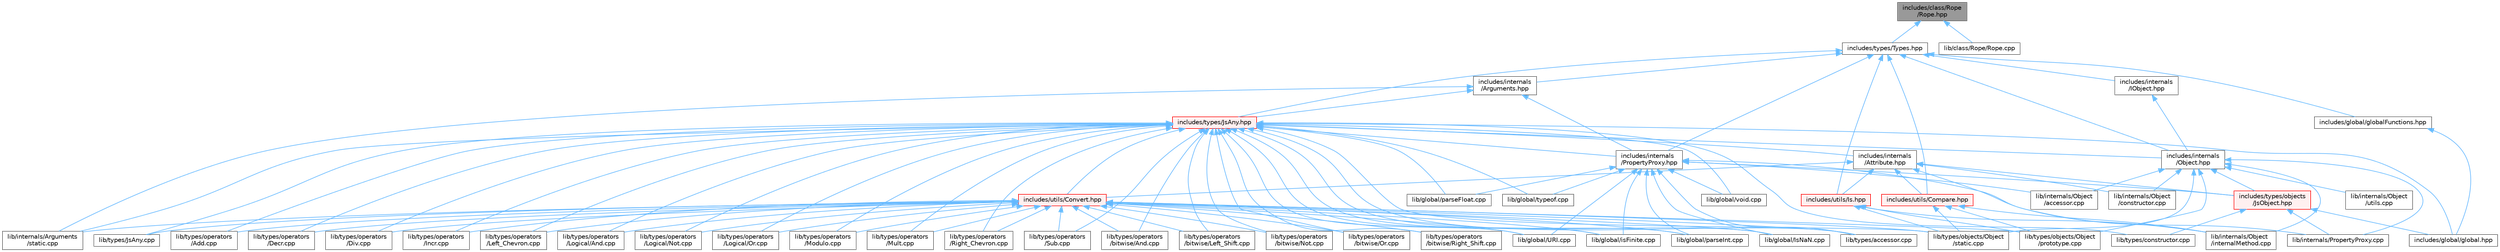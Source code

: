 digraph "includes/class/Rope/Rope.hpp"
{
 // LATEX_PDF_SIZE
  bgcolor="transparent";
  edge [fontname=Helvetica,fontsize=10,labelfontname=Helvetica,labelfontsize=10];
  node [fontname=Helvetica,fontsize=10,shape=box,height=0.2,width=0.4];
  Node1 [id="Node000001",label="includes/class/Rope\l/Rope.hpp",height=0.2,width=0.4,color="gray40", fillcolor="grey60", style="filled", fontcolor="black",tooltip=" "];
  Node1 -> Node2 [id="edge1_Node000001_Node000002",dir="back",color="steelblue1",style="solid",tooltip=" "];
  Node2 [id="Node000002",label="includes/types/Types.hpp",height=0.2,width=0.4,color="grey40", fillcolor="white", style="filled",URL="$Types_8hpp.html",tooltip=" "];
  Node2 -> Node3 [id="edge2_Node000002_Node000003",dir="back",color="steelblue1",style="solid",tooltip=" "];
  Node3 [id="Node000003",label="includes/global/globalFunctions.hpp",height=0.2,width=0.4,color="grey40", fillcolor="white", style="filled",URL="$globalFunctions_8hpp.html",tooltip=" "];
  Node3 -> Node4 [id="edge3_Node000003_Node000004",dir="back",color="steelblue1",style="solid",tooltip=" "];
  Node4 [id="Node000004",label="includes/global/global.hpp",height=0.2,width=0.4,color="grey40", fillcolor="white", style="filled",URL="$global_8hpp.html",tooltip=" "];
  Node2 -> Node5 [id="edge4_Node000002_Node000005",dir="back",color="steelblue1",style="solid",tooltip=" "];
  Node5 [id="Node000005",label="includes/internals\l/Arguments.hpp",height=0.2,width=0.4,color="grey40", fillcolor="white", style="filled",URL="$Arguments_8hpp.html",tooltip=" "];
  Node5 -> Node6 [id="edge5_Node000005_Node000006",dir="back",color="steelblue1",style="solid",tooltip=" "];
  Node6 [id="Node000006",label="includes/internals\l/PropertyProxy.hpp",height=0.2,width=0.4,color="grey40", fillcolor="white", style="filled",URL="$PropertyProxy_8hpp.html",tooltip=" "];
  Node6 -> Node7 [id="edge6_Node000006_Node000007",dir="back",color="steelblue1",style="solid",tooltip=" "];
  Node7 [id="Node000007",label="includes/types/objects\l/JsObject.hpp",height=0.2,width=0.4,color="red", fillcolor="#FFF0F0", style="filled",URL="$JsObject_8hpp.html",tooltip=" "];
  Node7 -> Node4 [id="edge7_Node000007_Node000004",dir="back",color="steelblue1",style="solid",tooltip=" "];
  Node7 -> Node15 [id="edge8_Node000007_Node000015",dir="back",color="steelblue1",style="solid",tooltip=" "];
  Node15 [id="Node000015",label="lib/internals/PropertyProxy.cpp",height=0.2,width=0.4,color="grey40", fillcolor="white", style="filled",URL="$PropertyProxy_8cpp.html",tooltip=" "];
  Node7 -> Node16 [id="edge9_Node000007_Node000016",dir="back",color="steelblue1",style="solid",tooltip=" "];
  Node16 [id="Node000016",label="lib/types/constructor.cpp",height=0.2,width=0.4,color="grey40", fillcolor="white", style="filled",URL="$types_2constructor_8cpp.html",tooltip=" "];
  Node6 -> Node22 [id="edge10_Node000006_Node000022",dir="back",color="steelblue1",style="solid",tooltip=" "];
  Node22 [id="Node000022",label="lib/global/IsNaN.cpp",height=0.2,width=0.4,color="grey40", fillcolor="white", style="filled",URL="$IsNaN_8cpp.html",tooltip=" "];
  Node6 -> Node23 [id="edge11_Node000006_Node000023",dir="back",color="steelblue1",style="solid",tooltip=" "];
  Node23 [id="Node000023",label="lib/global/URI.cpp",height=0.2,width=0.4,color="grey40", fillcolor="white", style="filled",URL="$URI_8cpp.html",tooltip=" "];
  Node6 -> Node24 [id="edge12_Node000006_Node000024",dir="back",color="steelblue1",style="solid",tooltip=" "];
  Node24 [id="Node000024",label="lib/global/isFinite.cpp",height=0.2,width=0.4,color="grey40", fillcolor="white", style="filled",URL="$isFinite_8cpp.html",tooltip=" "];
  Node6 -> Node25 [id="edge13_Node000006_Node000025",dir="back",color="steelblue1",style="solid",tooltip=" "];
  Node25 [id="Node000025",label="lib/global/parseFloat.cpp",height=0.2,width=0.4,color="grey40", fillcolor="white", style="filled",URL="$parseFloat_8cpp.html",tooltip=" "];
  Node6 -> Node26 [id="edge14_Node000006_Node000026",dir="back",color="steelblue1",style="solid",tooltip=" "];
  Node26 [id="Node000026",label="lib/global/parseInt.cpp",height=0.2,width=0.4,color="grey40", fillcolor="white", style="filled",URL="$parseInt_8cpp.html",tooltip=" "];
  Node6 -> Node27 [id="edge15_Node000006_Node000027",dir="back",color="steelblue1",style="solid",tooltip=" "];
  Node27 [id="Node000027",label="lib/global/typeof.cpp",height=0.2,width=0.4,color="grey40", fillcolor="white", style="filled",URL="$typeof_8cpp.html",tooltip=" "];
  Node6 -> Node28 [id="edge16_Node000006_Node000028",dir="back",color="steelblue1",style="solid",tooltip=" "];
  Node28 [id="Node000028",label="lib/global/void.cpp",height=0.2,width=0.4,color="grey40", fillcolor="white", style="filled",URL="$void_8cpp.html",tooltip=" "];
  Node6 -> Node29 [id="edge17_Node000006_Node000029",dir="back",color="steelblue1",style="solid",tooltip=" "];
  Node29 [id="Node000029",label="lib/internals/Object\l/accessor.cpp",height=0.2,width=0.4,color="grey40", fillcolor="white", style="filled",URL="$internals_2Object_2accessor_8cpp.html",tooltip=" "];
  Node6 -> Node15 [id="edge18_Node000006_Node000015",dir="back",color="steelblue1",style="solid",tooltip=" "];
  Node6 -> Node10 [id="edge19_Node000006_Node000010",dir="back",color="steelblue1",style="solid",tooltip=" "];
  Node10 [id="Node000010",label="lib/types/accessor.cpp",height=0.2,width=0.4,color="grey40", fillcolor="white", style="filled",URL="$types_2accessor_8cpp.html",tooltip=" "];
  Node5 -> Node30 [id="edge20_Node000005_Node000030",dir="back",color="steelblue1",style="solid",tooltip=" "];
  Node30 [id="Node000030",label="includes/types/JsAny.hpp",height=0.2,width=0.4,color="red", fillcolor="#FFF0F0", style="filled",URL="$JsAny_8hpp.html",tooltip=" "];
  Node30 -> Node4 [id="edge21_Node000030_Node000004",dir="back",color="steelblue1",style="solid",tooltip=" "];
  Node30 -> Node31 [id="edge22_Node000030_Node000031",dir="back",color="steelblue1",style="solid",tooltip=" "];
  Node31 [id="Node000031",label="includes/internals\l/Attribute.hpp",height=0.2,width=0.4,color="grey40", fillcolor="white", style="filled",URL="$Attribute_8hpp.html",tooltip=" "];
  Node31 -> Node7 [id="edge23_Node000031_Node000007",dir="back",color="steelblue1",style="solid",tooltip=" "];
  Node31 -> Node32 [id="edge24_Node000031_Node000032",dir="back",color="steelblue1",style="solid",tooltip=" "];
  Node32 [id="Node000032",label="includes/utils/Compare.hpp",height=0.2,width=0.4,color="red", fillcolor="#FFF0F0", style="filled",URL="$Compare_8hpp.html",tooltip=" "];
  Node32 -> Node33 [id="edge25_Node000032_Node000033",dir="back",color="steelblue1",style="solid",tooltip=" "];
  Node33 [id="Node000033",label="lib/internals/Object\l/internalMethod.cpp",height=0.2,width=0.4,color="grey40", fillcolor="white", style="filled",URL="$internalMethod_8cpp.html",tooltip=" "];
  Node32 -> Node13 [id="edge26_Node000032_Node000013",dir="back",color="steelblue1",style="solid",tooltip=" "];
  Node13 [id="Node000013",label="lib/types/objects/Object\l/prototype.cpp",height=0.2,width=0.4,color="grey40", fillcolor="white", style="filled",URL="$prototype_8cpp.html",tooltip=" "];
  Node32 -> Node14 [id="edge27_Node000032_Node000014",dir="back",color="steelblue1",style="solid",tooltip=" "];
  Node14 [id="Node000014",label="lib/types/objects/Object\l/static.cpp",height=0.2,width=0.4,color="grey40", fillcolor="white", style="filled",URL="$types_2objects_2Object_2static_8cpp.html",tooltip=" "];
  Node31 -> Node35 [id="edge28_Node000031_Node000035",dir="back",color="steelblue1",style="solid",tooltip=" "];
  Node35 [id="Node000035",label="includes/utils/Convert.hpp",height=0.2,width=0.4,color="red", fillcolor="#FFF0F0", style="filled",URL="$Convert_8hpp.html",tooltip=" "];
  Node35 -> Node22 [id="edge29_Node000035_Node000022",dir="back",color="steelblue1",style="solid",tooltip=" "];
  Node35 -> Node23 [id="edge30_Node000035_Node000023",dir="back",color="steelblue1",style="solid",tooltip=" "];
  Node35 -> Node24 [id="edge31_Node000035_Node000024",dir="back",color="steelblue1",style="solid",tooltip=" "];
  Node35 -> Node26 [id="edge32_Node000035_Node000026",dir="back",color="steelblue1",style="solid",tooltip=" "];
  Node35 -> Node9 [id="edge33_Node000035_Node000009",dir="back",color="steelblue1",style="solid",tooltip=" "];
  Node9 [id="Node000009",label="lib/internals/Arguments\l/static.cpp",height=0.2,width=0.4,color="grey40", fillcolor="white", style="filled",URL="$internals_2Arguments_2static_8cpp.html",tooltip=" "];
  Node35 -> Node36 [id="edge34_Node000035_Node000036",dir="back",color="steelblue1",style="solid",tooltip=" "];
  Node36 [id="Node000036",label="lib/types/JsAny.cpp",height=0.2,width=0.4,color="grey40", fillcolor="white", style="filled",URL="$JsAny_8cpp.html",tooltip=" "];
  Node35 -> Node10 [id="edge35_Node000035_Node000010",dir="back",color="steelblue1",style="solid",tooltip=" "];
  Node35 -> Node13 [id="edge36_Node000035_Node000013",dir="back",color="steelblue1",style="solid",tooltip=" "];
  Node35 -> Node14 [id="edge37_Node000035_Node000014",dir="back",color="steelblue1",style="solid",tooltip=" "];
  Node35 -> Node37 [id="edge38_Node000035_Node000037",dir="back",color="steelblue1",style="solid",tooltip=" "];
  Node37 [id="Node000037",label="lib/types/operators\l/Add.cpp",height=0.2,width=0.4,color="grey40", fillcolor="white", style="filled",URL="$Add_8cpp.html",tooltip=" "];
  Node35 -> Node38 [id="edge39_Node000035_Node000038",dir="back",color="steelblue1",style="solid",tooltip=" "];
  Node38 [id="Node000038",label="lib/types/operators\l/Decr.cpp",height=0.2,width=0.4,color="grey40", fillcolor="white", style="filled",URL="$Decr_8cpp.html",tooltip=" "];
  Node35 -> Node39 [id="edge40_Node000035_Node000039",dir="back",color="steelblue1",style="solid",tooltip=" "];
  Node39 [id="Node000039",label="lib/types/operators\l/Div.cpp",height=0.2,width=0.4,color="grey40", fillcolor="white", style="filled",URL="$Div_8cpp.html",tooltip=" "];
  Node35 -> Node40 [id="edge41_Node000035_Node000040",dir="back",color="steelblue1",style="solid",tooltip=" "];
  Node40 [id="Node000040",label="lib/types/operators\l/Incr.cpp",height=0.2,width=0.4,color="grey40", fillcolor="white", style="filled",URL="$Incr_8cpp.html",tooltip=" "];
  Node35 -> Node41 [id="edge42_Node000035_Node000041",dir="back",color="steelblue1",style="solid",tooltip=" "];
  Node41 [id="Node000041",label="lib/types/operators\l/Left_Chevron.cpp",height=0.2,width=0.4,color="grey40", fillcolor="white", style="filled",URL="$Left__Chevron_8cpp.html",tooltip=" "];
  Node35 -> Node42 [id="edge43_Node000035_Node000042",dir="back",color="steelblue1",style="solid",tooltip=" "];
  Node42 [id="Node000042",label="lib/types/operators\l/Logical/And.cpp",height=0.2,width=0.4,color="grey40", fillcolor="white", style="filled",URL="$Logical_2And_8cpp.html",tooltip=" "];
  Node35 -> Node43 [id="edge44_Node000035_Node000043",dir="back",color="steelblue1",style="solid",tooltip=" "];
  Node43 [id="Node000043",label="lib/types/operators\l/Logical/Not.cpp",height=0.2,width=0.4,color="grey40", fillcolor="white", style="filled",URL="$Logical_2Not_8cpp.html",tooltip=" "];
  Node35 -> Node44 [id="edge45_Node000035_Node000044",dir="back",color="steelblue1",style="solid",tooltip=" "];
  Node44 [id="Node000044",label="lib/types/operators\l/Logical/Or.cpp",height=0.2,width=0.4,color="grey40", fillcolor="white", style="filled",URL="$Logical_2Or_8cpp.html",tooltip=" "];
  Node35 -> Node45 [id="edge46_Node000035_Node000045",dir="back",color="steelblue1",style="solid",tooltip=" "];
  Node45 [id="Node000045",label="lib/types/operators\l/Modulo.cpp",height=0.2,width=0.4,color="grey40", fillcolor="white", style="filled",URL="$Modulo_8cpp.html",tooltip=" "];
  Node35 -> Node46 [id="edge47_Node000035_Node000046",dir="back",color="steelblue1",style="solid",tooltip=" "];
  Node46 [id="Node000046",label="lib/types/operators\l/Mult.cpp",height=0.2,width=0.4,color="grey40", fillcolor="white", style="filled",URL="$Mult_8cpp.html",tooltip=" "];
  Node35 -> Node47 [id="edge48_Node000035_Node000047",dir="back",color="steelblue1",style="solid",tooltip=" "];
  Node47 [id="Node000047",label="lib/types/operators\l/Right_Chevron.cpp",height=0.2,width=0.4,color="grey40", fillcolor="white", style="filled",URL="$Right__Chevron_8cpp.html",tooltip=" "];
  Node35 -> Node48 [id="edge49_Node000035_Node000048",dir="back",color="steelblue1",style="solid",tooltip=" "];
  Node48 [id="Node000048",label="lib/types/operators\l/Sub.cpp",height=0.2,width=0.4,color="grey40", fillcolor="white", style="filled",URL="$Sub_8cpp.html",tooltip=" "];
  Node35 -> Node49 [id="edge50_Node000035_Node000049",dir="back",color="steelblue1",style="solid",tooltip=" "];
  Node49 [id="Node000049",label="lib/types/operators\l/bitwise/And.cpp",height=0.2,width=0.4,color="grey40", fillcolor="white", style="filled",URL="$bitwise_2And_8cpp.html",tooltip=" "];
  Node35 -> Node50 [id="edge51_Node000035_Node000050",dir="back",color="steelblue1",style="solid",tooltip=" "];
  Node50 [id="Node000050",label="lib/types/operators\l/bitwise/Left_Shift.cpp",height=0.2,width=0.4,color="grey40", fillcolor="white", style="filled",URL="$Left__Shift_8cpp.html",tooltip=" "];
  Node35 -> Node51 [id="edge52_Node000035_Node000051",dir="back",color="steelblue1",style="solid",tooltip=" "];
  Node51 [id="Node000051",label="lib/types/operators\l/bitwise/Not.cpp",height=0.2,width=0.4,color="grey40", fillcolor="white", style="filled",URL="$bitwise_2Not_8cpp.html",tooltip=" "];
  Node35 -> Node52 [id="edge53_Node000035_Node000052",dir="back",color="steelblue1",style="solid",tooltip=" "];
  Node52 [id="Node000052",label="lib/types/operators\l/bitwise/Or.cpp",height=0.2,width=0.4,color="grey40", fillcolor="white", style="filled",URL="$bitwise_2Or_8cpp.html",tooltip=" "];
  Node35 -> Node53 [id="edge54_Node000035_Node000053",dir="back",color="steelblue1",style="solid",tooltip=" "];
  Node53 [id="Node000053",label="lib/types/operators\l/bitwise/Right_Shift.cpp",height=0.2,width=0.4,color="grey40", fillcolor="white", style="filled",URL="$Right__Shift_8cpp.html",tooltip=" "];
  Node31 -> Node60 [id="edge55_Node000031_Node000060",dir="back",color="steelblue1",style="solid",tooltip=" "];
  Node60 [id="Node000060",label="includes/utils/Is.hpp",height=0.2,width=0.4,color="red", fillcolor="#FFF0F0", style="filled",URL="$Is_8hpp.html",tooltip=" "];
  Node60 -> Node33 [id="edge56_Node000060_Node000033",dir="back",color="steelblue1",style="solid",tooltip=" "];
  Node60 -> Node13 [id="edge57_Node000060_Node000013",dir="back",color="steelblue1",style="solid",tooltip=" "];
  Node60 -> Node14 [id="edge58_Node000060_Node000014",dir="back",color="steelblue1",style="solid",tooltip=" "];
  Node31 -> Node61 [id="edge59_Node000031_Node000061",dir="back",color="steelblue1",style="solid",tooltip=" "];
  Node61 [id="Node000061",label="lib/internals/Object\l/constructor.cpp",height=0.2,width=0.4,color="grey40", fillcolor="white", style="filled",URL="$internals_2Object_2constructor_8cpp.html",tooltip=" "];
  Node31 -> Node33 [id="edge60_Node000031_Node000033",dir="back",color="steelblue1",style="solid",tooltip=" "];
  Node30 -> Node62 [id="edge61_Node000030_Node000062",dir="back",color="steelblue1",style="solid",tooltip=" "];
  Node62 [id="Node000062",label="includes/internals\l/Object.hpp",height=0.2,width=0.4,color="grey40", fillcolor="white", style="filled",URL="$Object_8hpp.html",tooltip=" "];
  Node62 -> Node7 [id="edge62_Node000062_Node000007",dir="back",color="steelblue1",style="solid",tooltip=" "];
  Node62 -> Node29 [id="edge63_Node000062_Node000029",dir="back",color="steelblue1",style="solid",tooltip=" "];
  Node62 -> Node61 [id="edge64_Node000062_Node000061",dir="back",color="steelblue1",style="solid",tooltip=" "];
  Node62 -> Node33 [id="edge65_Node000062_Node000033",dir="back",color="steelblue1",style="solid",tooltip=" "];
  Node62 -> Node63 [id="edge66_Node000062_Node000063",dir="back",color="steelblue1",style="solid",tooltip=" "];
  Node63 [id="Node000063",label="lib/internals/Object\l/utils.cpp",height=0.2,width=0.4,color="grey40", fillcolor="white", style="filled",URL="$utils_8cpp.html",tooltip=" "];
  Node62 -> Node15 [id="edge67_Node000062_Node000015",dir="back",color="steelblue1",style="solid",tooltip=" "];
  Node62 -> Node13 [id="edge68_Node000062_Node000013",dir="back",color="steelblue1",style="solid",tooltip=" "];
  Node62 -> Node14 [id="edge69_Node000062_Node000014",dir="back",color="steelblue1",style="solid",tooltip=" "];
  Node30 -> Node6 [id="edge70_Node000030_Node000006",dir="back",color="steelblue1",style="solid",tooltip=" "];
  Node30 -> Node35 [id="edge71_Node000030_Node000035",dir="back",color="steelblue1",style="solid",tooltip=" "];
  Node30 -> Node22 [id="edge72_Node000030_Node000022",dir="back",color="steelblue1",style="solid",tooltip=" "];
  Node30 -> Node23 [id="edge73_Node000030_Node000023",dir="back",color="steelblue1",style="solid",tooltip=" "];
  Node30 -> Node24 [id="edge74_Node000030_Node000024",dir="back",color="steelblue1",style="solid",tooltip=" "];
  Node30 -> Node25 [id="edge75_Node000030_Node000025",dir="back",color="steelblue1",style="solid",tooltip=" "];
  Node30 -> Node26 [id="edge76_Node000030_Node000026",dir="back",color="steelblue1",style="solid",tooltip=" "];
  Node30 -> Node27 [id="edge77_Node000030_Node000027",dir="back",color="steelblue1",style="solid",tooltip=" "];
  Node30 -> Node28 [id="edge78_Node000030_Node000028",dir="back",color="steelblue1",style="solid",tooltip=" "];
  Node30 -> Node9 [id="edge79_Node000030_Node000009",dir="back",color="steelblue1",style="solid",tooltip=" "];
  Node30 -> Node36 [id="edge80_Node000030_Node000036",dir="back",color="steelblue1",style="solid",tooltip=" "];
  Node30 -> Node10 [id="edge81_Node000030_Node000010",dir="back",color="steelblue1",style="solid",tooltip=" "];
  Node30 -> Node16 [id="edge82_Node000030_Node000016",dir="back",color="steelblue1",style="solid",tooltip=" "];
  Node30 -> Node14 [id="edge83_Node000030_Node000014",dir="back",color="steelblue1",style="solid",tooltip=" "];
  Node30 -> Node37 [id="edge84_Node000030_Node000037",dir="back",color="steelblue1",style="solid",tooltip=" "];
  Node30 -> Node38 [id="edge85_Node000030_Node000038",dir="back",color="steelblue1",style="solid",tooltip=" "];
  Node30 -> Node39 [id="edge86_Node000030_Node000039",dir="back",color="steelblue1",style="solid",tooltip=" "];
  Node30 -> Node40 [id="edge87_Node000030_Node000040",dir="back",color="steelblue1",style="solid",tooltip=" "];
  Node30 -> Node41 [id="edge88_Node000030_Node000041",dir="back",color="steelblue1",style="solid",tooltip=" "];
  Node30 -> Node42 [id="edge89_Node000030_Node000042",dir="back",color="steelblue1",style="solid",tooltip=" "];
  Node30 -> Node43 [id="edge90_Node000030_Node000043",dir="back",color="steelblue1",style="solid",tooltip=" "];
  Node30 -> Node44 [id="edge91_Node000030_Node000044",dir="back",color="steelblue1",style="solid",tooltip=" "];
  Node30 -> Node45 [id="edge92_Node000030_Node000045",dir="back",color="steelblue1",style="solid",tooltip=" "];
  Node30 -> Node46 [id="edge93_Node000030_Node000046",dir="back",color="steelblue1",style="solid",tooltip=" "];
  Node30 -> Node47 [id="edge94_Node000030_Node000047",dir="back",color="steelblue1",style="solid",tooltip=" "];
  Node30 -> Node48 [id="edge95_Node000030_Node000048",dir="back",color="steelblue1",style="solid",tooltip=" "];
  Node30 -> Node49 [id="edge96_Node000030_Node000049",dir="back",color="steelblue1",style="solid",tooltip=" "];
  Node30 -> Node50 [id="edge97_Node000030_Node000050",dir="back",color="steelblue1",style="solid",tooltip=" "];
  Node30 -> Node51 [id="edge98_Node000030_Node000051",dir="back",color="steelblue1",style="solid",tooltip=" "];
  Node30 -> Node52 [id="edge99_Node000030_Node000052",dir="back",color="steelblue1",style="solid",tooltip=" "];
  Node30 -> Node53 [id="edge100_Node000030_Node000053",dir="back",color="steelblue1",style="solid",tooltip=" "];
  Node5 -> Node9 [id="edge101_Node000005_Node000009",dir="back",color="steelblue1",style="solid",tooltip=" "];
  Node2 -> Node68 [id="edge102_Node000002_Node000068",dir="back",color="steelblue1",style="solid",tooltip=" "];
  Node68 [id="Node000068",label="includes/internals\l/IObject.hpp",height=0.2,width=0.4,color="grey40", fillcolor="white", style="filled",URL="$IObject_8hpp.html",tooltip=" "];
  Node68 -> Node62 [id="edge103_Node000068_Node000062",dir="back",color="steelblue1",style="solid",tooltip=" "];
  Node2 -> Node62 [id="edge104_Node000002_Node000062",dir="back",color="steelblue1",style="solid",tooltip=" "];
  Node2 -> Node6 [id="edge105_Node000002_Node000006",dir="back",color="steelblue1",style="solid",tooltip=" "];
  Node2 -> Node30 [id="edge106_Node000002_Node000030",dir="back",color="steelblue1",style="solid",tooltip=" "];
  Node2 -> Node32 [id="edge107_Node000002_Node000032",dir="back",color="steelblue1",style="solid",tooltip=" "];
  Node2 -> Node60 [id="edge108_Node000002_Node000060",dir="back",color="steelblue1",style="solid",tooltip=" "];
  Node1 -> Node69 [id="edge109_Node000001_Node000069",dir="back",color="steelblue1",style="solid",tooltip=" "];
  Node69 [id="Node000069",label="lib/class/Rope/Rope.cpp",height=0.2,width=0.4,color="grey40", fillcolor="white", style="filled",URL="$Rope_8cpp.html",tooltip=" "];
}
